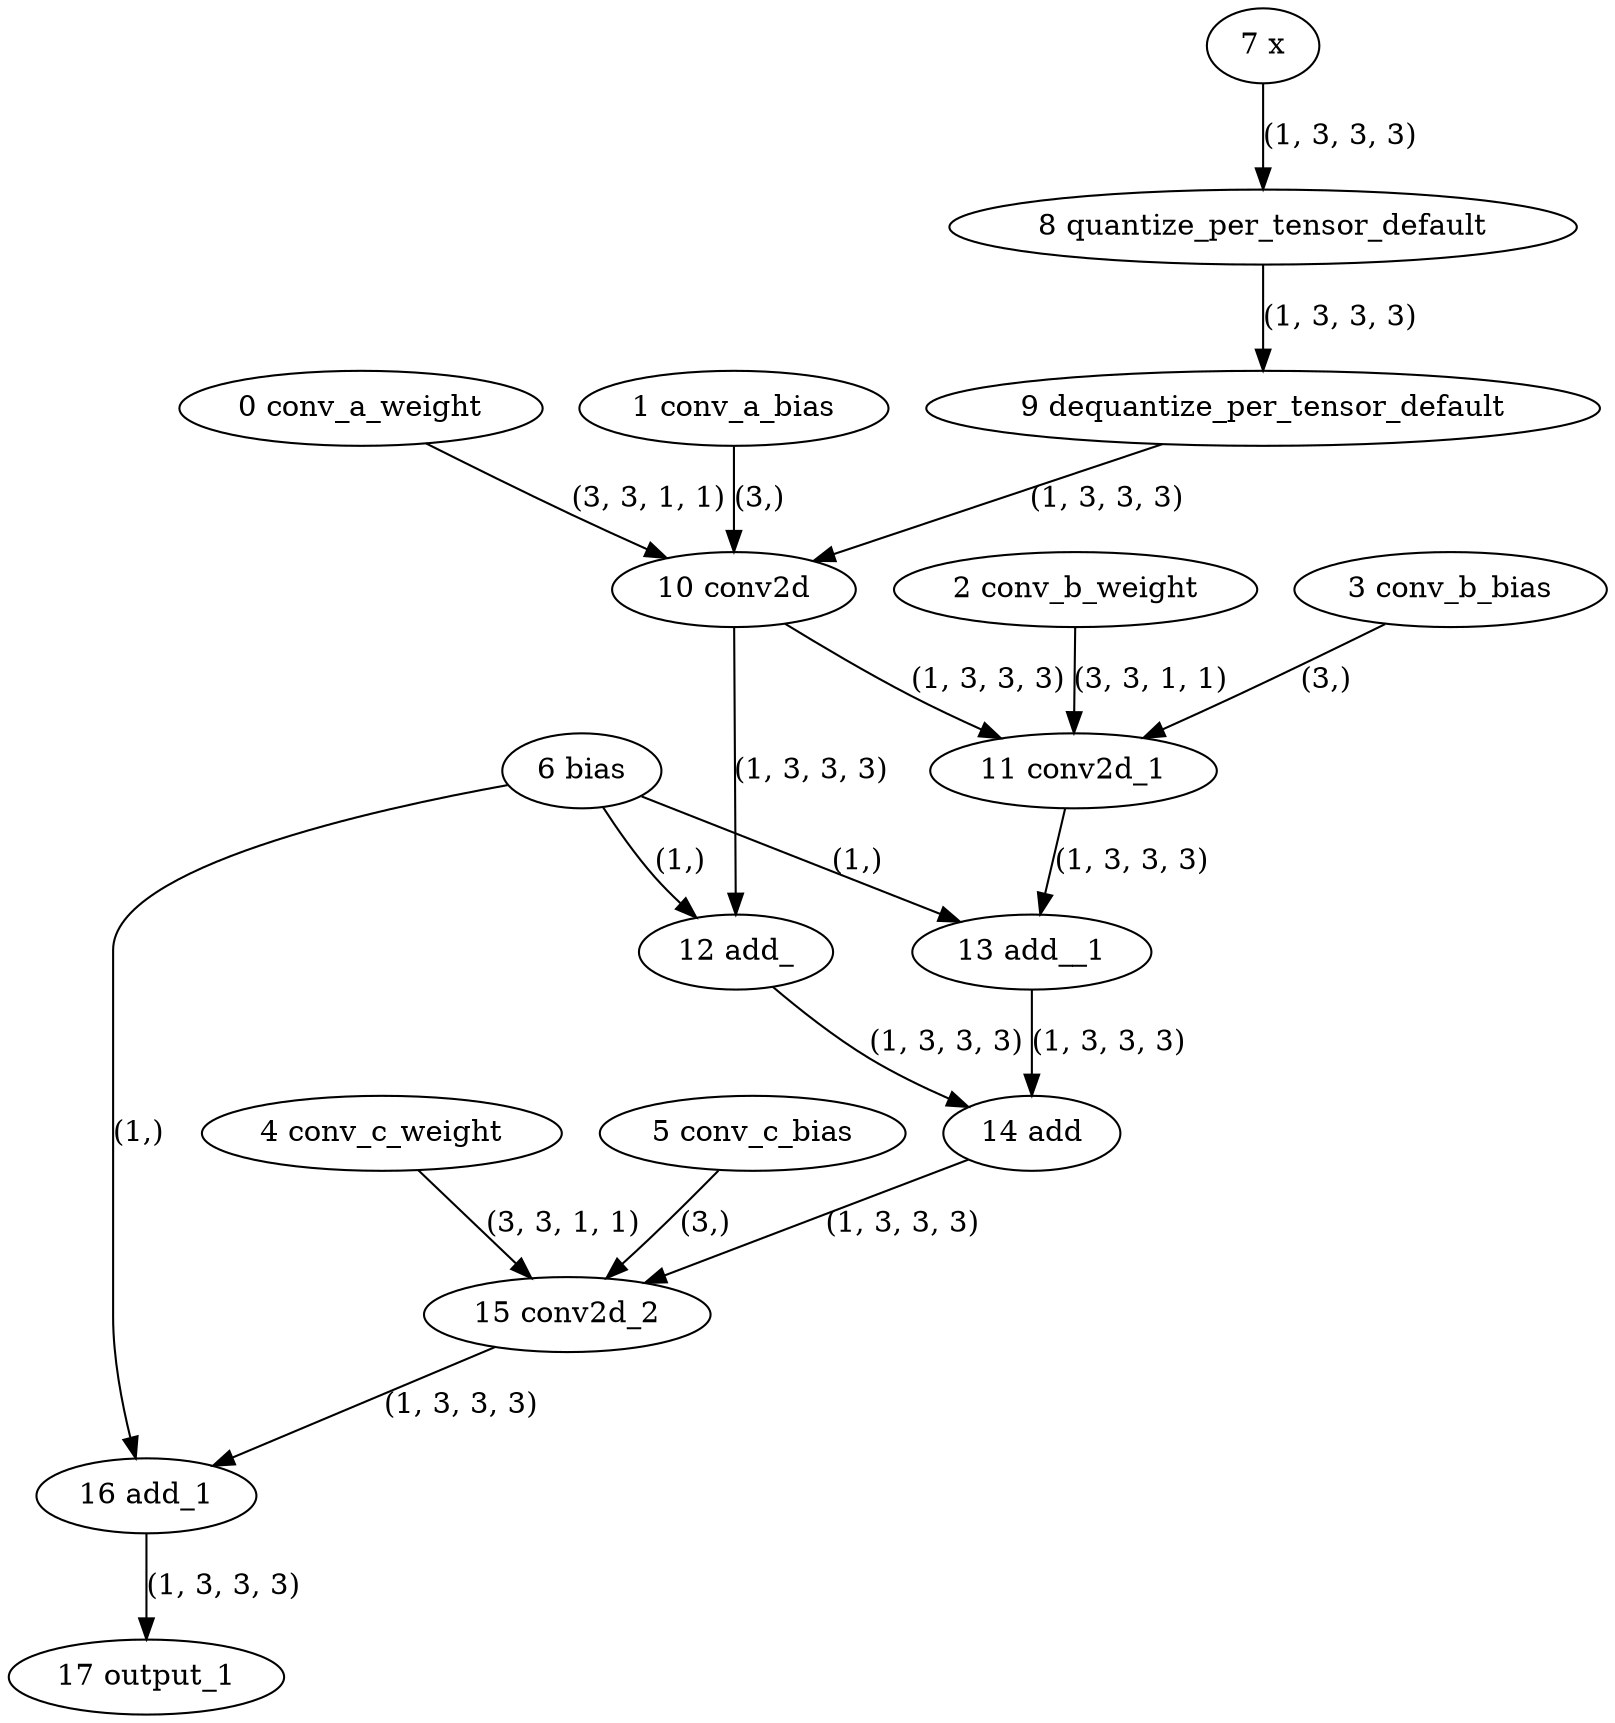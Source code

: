 strict digraph  {
"0 conv_a_weight" [id=0, type=get_attr];
"1 conv_a_bias" [id=1, type=get_attr];
"2 conv_b_weight" [id=2, type=get_attr];
"3 conv_b_bias" [id=3, type=get_attr];
"4 conv_c_weight" [id=4, type=get_attr];
"5 conv_c_bias" [id=5, type=get_attr];
"6 bias" [id=6, type=get_attr];
"7 x" [id=7, type=input];
"8 quantize_per_tensor_default" [id=8, type=quantize_per_tensor];
"9 dequantize_per_tensor_default" [id=9, type=dequantize_per_tensor];
"10 conv2d" [id=10, type=conv2d];
"11 conv2d_1" [id=11, type=conv2d];
"12 add_" [id=12, type=add_];
"13 add__1" [id=13, type=add_];
"14 add" [id=14, type=add];
"15 conv2d_2" [id=15, type=conv2d];
"16 add_1" [id=16, type=add];
"17 output_1" [id=17, type=output];
"0 conv_a_weight" -> "10 conv2d"  [label="(3, 3, 1, 1)", style=solid];
"1 conv_a_bias" -> "10 conv2d"  [label="(3,)", style=solid];
"2 conv_b_weight" -> "11 conv2d_1"  [label="(3, 3, 1, 1)", style=solid];
"3 conv_b_bias" -> "11 conv2d_1"  [label="(3,)", style=solid];
"4 conv_c_weight" -> "15 conv2d_2"  [label="(3, 3, 1, 1)", style=solid];
"5 conv_c_bias" -> "15 conv2d_2"  [label="(3,)", style=solid];
"6 bias" -> "12 add_"  [label="(1,)", style=solid];
"6 bias" -> "13 add__1"  [label="(1,)", style=solid];
"6 bias" -> "16 add_1"  [label="(1,)", style=solid];
"7 x" -> "8 quantize_per_tensor_default"  [label="(1, 3, 3, 3)", style=solid];
"8 quantize_per_tensor_default" -> "9 dequantize_per_tensor_default"  [label="(1, 3, 3, 3)", style=solid];
"9 dequantize_per_tensor_default" -> "10 conv2d"  [label="(1, 3, 3, 3)", style=solid];
"10 conv2d" -> "11 conv2d_1"  [label="(1, 3, 3, 3)", style=solid];
"10 conv2d" -> "12 add_"  [label="(1, 3, 3, 3)", style=solid];
"11 conv2d_1" -> "13 add__1"  [label="(1, 3, 3, 3)", style=solid];
"12 add_" -> "14 add"  [label="(1, 3, 3, 3)", style=solid];
"13 add__1" -> "14 add"  [label="(1, 3, 3, 3)", style=solid];
"14 add" -> "15 conv2d_2"  [label="(1, 3, 3, 3)", style=solid];
"15 conv2d_2" -> "16 add_1"  [label="(1, 3, 3, 3)", style=solid];
"16 add_1" -> "17 output_1"  [label="(1, 3, 3, 3)", style=solid];
}
